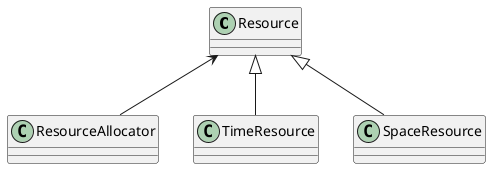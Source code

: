@startuml srp
Resource <-- ResourceAllocator
Resource <|-- TimeResource
Resource <|-- SpaceResource
@enduml